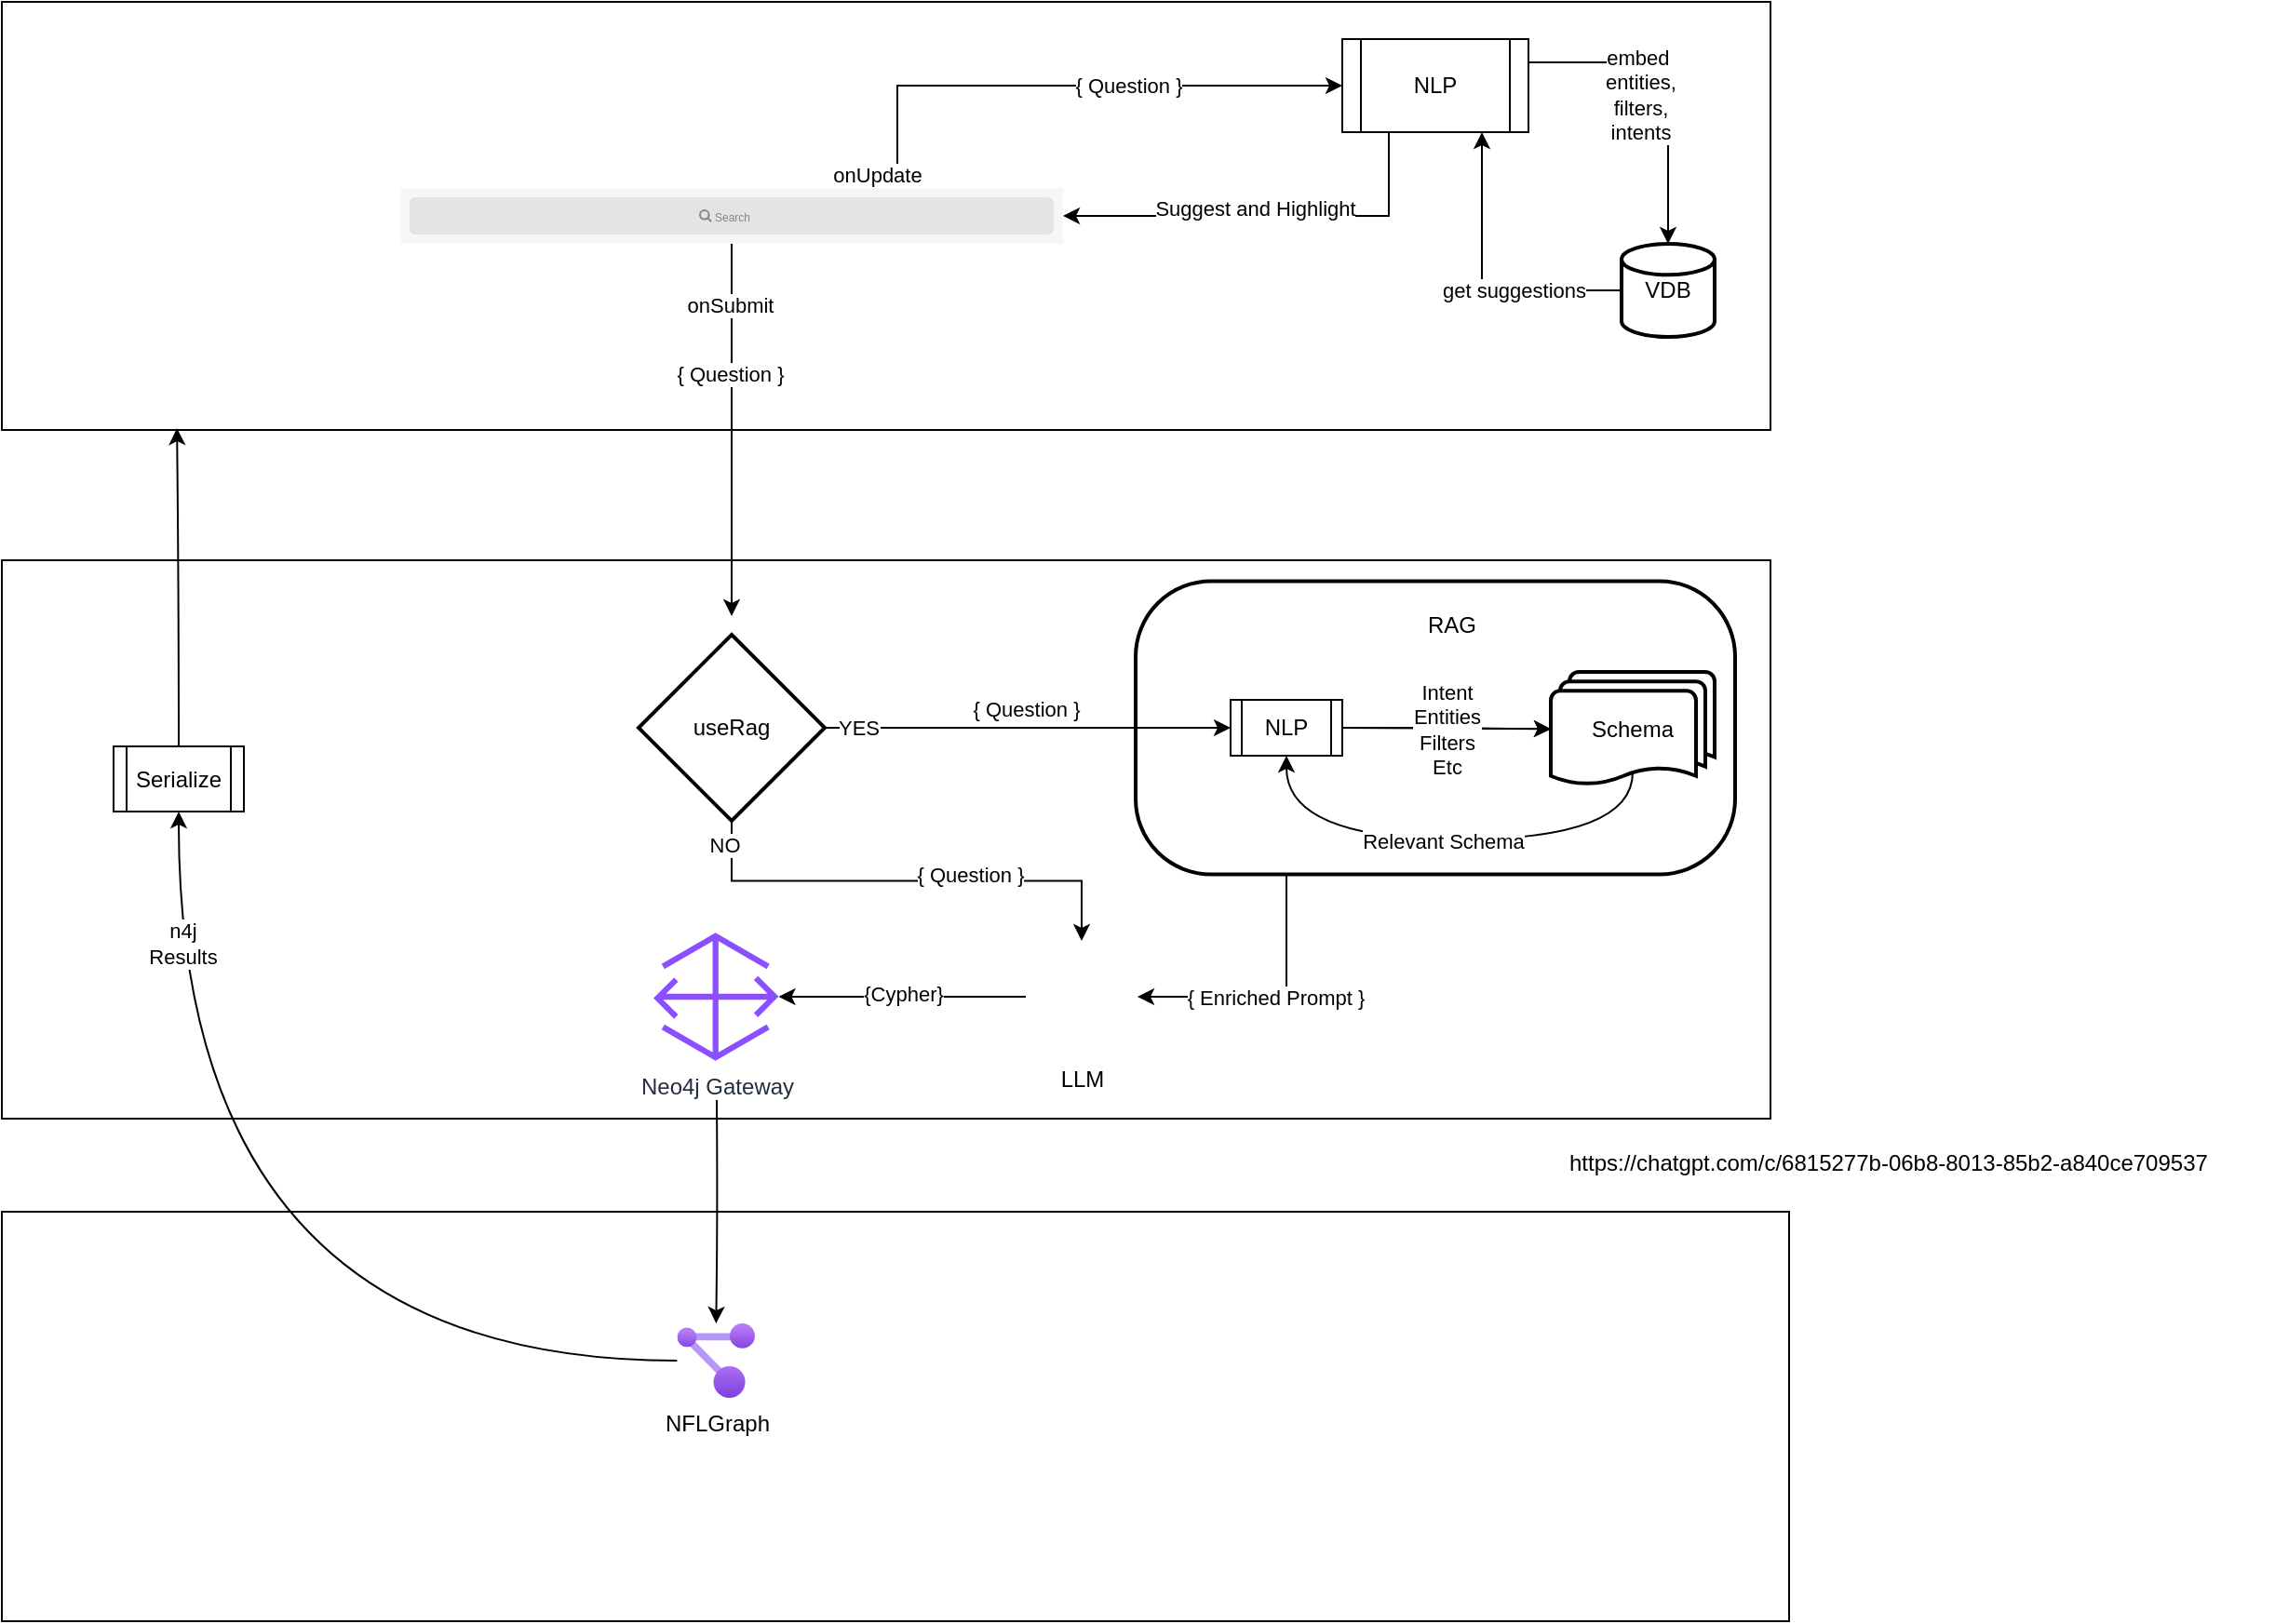 <mxfile version="24.7.7">
  <diagram name="Page-1" id="0RhbtU0nEBAmv8wr0rxq">
    <mxGraphModel dx="2493" dy="985" grid="1" gridSize="10" guides="1" tooltips="1" connect="1" arrows="1" fold="1" page="1" pageScale="1" pageWidth="850" pageHeight="1100" math="0" shadow="0">
      <root>
        <mxCell id="0" />
        <mxCell id="1" parent="0" />
        <mxCell id="lYWV6Mn_xeqbXDkd3jMC-102" value="" style="rounded=0;whiteSpace=wrap;html=1;" vertex="1" parent="1">
          <mxGeometry x="-170" y="690" width="960" height="220" as="geometry" />
        </mxCell>
        <mxCell id="lYWV6Mn_xeqbXDkd3jMC-16" value="" style="rounded=0;whiteSpace=wrap;html=1;" vertex="1" parent="1">
          <mxGeometry x="-170" y="40" width="950" height="230" as="geometry" />
        </mxCell>
        <mxCell id="lYWV6Mn_xeqbXDkd3jMC-17" value="&lt;div&gt;&lt;br&gt;&lt;/div&gt;&lt;div&gt;&lt;br&gt;&lt;/div&gt;" style="rounded=0;whiteSpace=wrap;html=1;" vertex="1" parent="1">
          <mxGeometry x="-170" y="340" width="950" height="300" as="geometry" />
        </mxCell>
        <mxCell id="lYWV6Mn_xeqbXDkd3jMC-19" style="edgeStyle=orthogonalEdgeStyle;rounded=0;orthogonalLoop=1;jettySize=auto;html=1;exitX=0.5;exitY=1;exitDx=0;exitDy=0;" edge="1" parent="1" source="lYWV6Mn_xeqbXDkd3jMC-91">
          <mxGeometry relative="1" as="geometry">
            <mxPoint x="-0.352" y="241" as="sourcePoint" />
            <mxPoint x="222" y="370" as="targetPoint" />
          </mxGeometry>
        </mxCell>
        <mxCell id="lYWV6Mn_xeqbXDkd3jMC-111" value="{ Question }" style="edgeLabel;html=1;align=center;verticalAlign=middle;resizable=0;points=[];" vertex="1" connectable="0" parent="lYWV6Mn_xeqbXDkd3jMC-19">
          <mxGeometry x="-0.484" y="-1" relative="1" as="geometry">
            <mxPoint y="18" as="offset" />
          </mxGeometry>
        </mxCell>
        <mxCell id="lYWV6Mn_xeqbXDkd3jMC-154" value="onSubmit" style="edgeLabel;html=1;align=center;verticalAlign=middle;resizable=0;points=[];" vertex="1" connectable="0" parent="lYWV6Mn_xeqbXDkd3jMC-19">
          <mxGeometry x="-0.801" y="-1" relative="1" as="geometry">
            <mxPoint y="13" as="offset" />
          </mxGeometry>
        </mxCell>
        <mxCell id="lYWV6Mn_xeqbXDkd3jMC-217" style="edgeStyle=orthogonalEdgeStyle;curved=1;rounded=0;orthogonalLoop=1;jettySize=auto;html=1;" edge="1" parent="1" source="lYWV6Mn_xeqbXDkd3jMC-69" target="lYWV6Mn_xeqbXDkd3jMC-94">
          <mxGeometry relative="1" as="geometry" />
        </mxCell>
        <mxCell id="lYWV6Mn_xeqbXDkd3jMC-218" value="n4j&lt;div&gt;Results&lt;/div&gt;" style="edgeLabel;html=1;align=center;verticalAlign=middle;resizable=0;points=[];" vertex="1" connectable="0" parent="lYWV6Mn_xeqbXDkd3jMC-217">
          <mxGeometry x="0.747" y="-1" relative="1" as="geometry">
            <mxPoint x="1" as="offset" />
          </mxGeometry>
        </mxCell>
        <mxCell id="lYWV6Mn_xeqbXDkd3jMC-69" value="NFLGraph" style="image;aspect=fixed;html=1;points=[];align=center;fontSize=12;image=img/lib/azure2/management_governance/Resource_Graph_Explorer.svg;" vertex="1" parent="1">
          <mxGeometry x="192.67" y="750" width="41.88" height="40" as="geometry" />
        </mxCell>
        <mxCell id="lYWV6Mn_xeqbXDkd3jMC-223" style="edgeStyle=orthogonalEdgeStyle;curved=1;rounded=0;orthogonalLoop=1;jettySize=auto;html=1;exitX=0.5;exitY=0;exitDx=0;exitDy=0;entryX=0.099;entryY=0.996;entryDx=0;entryDy=0;entryPerimeter=0;" edge="1" parent="1" source="lYWV6Mn_xeqbXDkd3jMC-94" target="lYWV6Mn_xeqbXDkd3jMC-16">
          <mxGeometry relative="1" as="geometry" />
        </mxCell>
        <mxCell id="lYWV6Mn_xeqbXDkd3jMC-94" value="Serialize" style="shape=process;whiteSpace=wrap;html=1;backgroundOutline=1;" vertex="1" parent="1">
          <mxGeometry x="-110" y="440" width="70" height="35" as="geometry" />
        </mxCell>
        <mxCell id="lYWV6Mn_xeqbXDkd3jMC-152" style="edgeStyle=orthogonalEdgeStyle;rounded=0;orthogonalLoop=1;jettySize=auto;html=1;exitX=0.75;exitY=0;exitDx=0;exitDy=0;entryX=0;entryY=0.5;entryDx=0;entryDy=0;" edge="1" parent="1" source="lYWV6Mn_xeqbXDkd3jMC-91" target="lYWV6Mn_xeqbXDkd3jMC-134">
          <mxGeometry relative="1" as="geometry">
            <mxPoint x="510" y="162.5" as="sourcePoint" />
          </mxGeometry>
        </mxCell>
        <mxCell id="lYWV6Mn_xeqbXDkd3jMC-157" value="{ Question }" style="edgeLabel;html=1;align=center;verticalAlign=middle;resizable=0;points=[];" vertex="1" connectable="0" parent="lYWV6Mn_xeqbXDkd3jMC-152">
          <mxGeometry x="0.036" y="-2" relative="1" as="geometry">
            <mxPoint x="26" y="-2" as="offset" />
          </mxGeometry>
        </mxCell>
        <mxCell id="lYWV6Mn_xeqbXDkd3jMC-197" value="onUpdate" style="edgeLabel;html=1;align=center;verticalAlign=middle;resizable=0;points=[];" vertex="1" connectable="0" parent="lYWV6Mn_xeqbXDkd3jMC-152">
          <mxGeometry x="-0.878" y="-25" relative="1" as="geometry">
            <mxPoint x="-36" y="11" as="offset" />
          </mxGeometry>
        </mxCell>
        <mxCell id="lYWV6Mn_xeqbXDkd3jMC-91" value="" style="shape=rect;fillColor=#F6F6F6;strokeColor=none;" vertex="1" parent="1">
          <mxGeometry x="44" y="140" width="356" height="30" as="geometry" />
        </mxCell>
        <mxCell id="lYWV6Mn_xeqbXDkd3jMC-92" value="" style="html=1;strokeWidth=1;shadow=0;dashed=0;shape=mxgraph.ios7ui.marginRect;rx=3;ry=3;rectMargin=5;fillColor=#E4E4E4;strokeColor=none;" vertex="1" parent="lYWV6Mn_xeqbXDkd3jMC-91">
          <mxGeometry width="356" height="30" as="geometry" />
        </mxCell>
        <mxCell id="lYWV6Mn_xeqbXDkd3jMC-93" value="Search" style="shape=mxgraph.ios7.icons.looking_glass;strokeColor=#878789;fillColor=none;fontColor=#878789;labelPosition=right;verticalLabelPosition=middle;align=left;verticalAlign=middle;fontSize=6;fontStyle=0;spacingTop=2;sketch=0;html=1;" vertex="1" parent="lYWV6Mn_xeqbXDkd3jMC-91">
          <mxGeometry x="0.5" y="0.5" width="6" height="6" relative="1" as="geometry">
            <mxPoint x="-17" y="-3" as="offset" />
          </mxGeometry>
        </mxCell>
        <mxCell id="lYWV6Mn_xeqbXDkd3jMC-192" style="edgeStyle=orthogonalEdgeStyle;rounded=0;orthogonalLoop=1;jettySize=auto;html=1;exitX=0;exitY=0.5;exitDx=0;exitDy=0;exitPerimeter=0;entryX=0.75;entryY=1;entryDx=0;entryDy=0;" edge="1" parent="1" source="lYWV6Mn_xeqbXDkd3jMC-114" target="lYWV6Mn_xeqbXDkd3jMC-134">
          <mxGeometry relative="1" as="geometry" />
        </mxCell>
        <mxCell id="lYWV6Mn_xeqbXDkd3jMC-196" value="get suggestions" style="edgeLabel;html=1;align=center;verticalAlign=middle;resizable=0;points=[];" vertex="1" connectable="0" parent="lYWV6Mn_xeqbXDkd3jMC-192">
          <mxGeometry x="0.261" y="-19" relative="1" as="geometry">
            <mxPoint x="-2" y="26" as="offset" />
          </mxGeometry>
        </mxCell>
        <mxCell id="lYWV6Mn_xeqbXDkd3jMC-114" value="VDB" style="strokeWidth=2;html=1;shape=mxgraph.flowchart.database;whiteSpace=wrap;" vertex="1" parent="1">
          <mxGeometry x="700" y="170" width="50" height="50" as="geometry" />
        </mxCell>
        <UserObject label="https://chatgpt.com/c/6815277b-06b8-8013-85b2-a840ce709537" link="https://chatgpt.com/c/6815277b-06b8-8013-85b2-a840ce709537" id="lYWV6Mn_xeqbXDkd3jMC-132">
          <mxCell style="text;whiteSpace=wrap;html=1;" vertex="1" parent="1">
            <mxGeometry x="670" y="650" width="380" height="40" as="geometry" />
          </mxCell>
        </UserObject>
        <mxCell id="lYWV6Mn_xeqbXDkd3jMC-193" style="edgeStyle=orthogonalEdgeStyle;rounded=0;orthogonalLoop=1;jettySize=auto;html=1;exitX=0.25;exitY=1;exitDx=0;exitDy=0;entryX=1;entryY=0.5;entryDx=0;entryDy=0;" edge="1" parent="1" source="lYWV6Mn_xeqbXDkd3jMC-134" target="lYWV6Mn_xeqbXDkd3jMC-91">
          <mxGeometry relative="1" as="geometry" />
        </mxCell>
        <mxCell id="lYWV6Mn_xeqbXDkd3jMC-194" value="Suggest and Highlight" style="edgeLabel;html=1;align=center;verticalAlign=middle;resizable=0;points=[];" vertex="1" connectable="0" parent="lYWV6Mn_xeqbXDkd3jMC-193">
          <mxGeometry x="0.07" y="-4" relative="1" as="geometry">
            <mxPoint as="offset" />
          </mxGeometry>
        </mxCell>
        <mxCell id="lYWV6Mn_xeqbXDkd3jMC-134" value="NLP" style="shape=process;whiteSpace=wrap;html=1;backgroundOutline=1;" vertex="1" parent="1">
          <mxGeometry x="550" y="60" width="100" height="50" as="geometry" />
        </mxCell>
        <mxCell id="lYWV6Mn_xeqbXDkd3jMC-191" style="edgeStyle=orthogonalEdgeStyle;rounded=0;orthogonalLoop=1;jettySize=auto;html=1;exitX=1;exitY=0.25;exitDx=0;exitDy=0;entryX=0.5;entryY=0;entryDx=0;entryDy=0;entryPerimeter=0;" edge="1" parent="1" source="lYWV6Mn_xeqbXDkd3jMC-134" target="lYWV6Mn_xeqbXDkd3jMC-114">
          <mxGeometry relative="1" as="geometry" />
        </mxCell>
        <mxCell id="lYWV6Mn_xeqbXDkd3jMC-195" value="embed&amp;nbsp;&lt;div&gt;entities,&lt;/div&gt;&lt;div&gt;filters,&lt;/div&gt;&lt;div&gt;intents&lt;/div&gt;" style="edgeLabel;html=1;align=center;verticalAlign=middle;resizable=0;points=[];" vertex="1" connectable="0" parent="lYWV6Mn_xeqbXDkd3jMC-191">
          <mxGeometry x="-0.297" y="-17" relative="1" as="geometry">
            <mxPoint x="-1" as="offset" />
          </mxGeometry>
        </mxCell>
        <mxCell id="lYWV6Mn_xeqbXDkd3jMC-233" style="edgeStyle=orthogonalEdgeStyle;rounded=0;orthogonalLoop=1;jettySize=auto;html=1;exitX=0.5;exitY=1;exitDx=0;exitDy=0;exitPerimeter=0;entryX=0.5;entryY=0;entryDx=0;entryDy=0;" edge="1" parent="1" source="lYWV6Mn_xeqbXDkd3jMC-200" target="lYWV6Mn_xeqbXDkd3jMC-86">
          <mxGeometry relative="1" as="geometry" />
        </mxCell>
        <mxCell id="lYWV6Mn_xeqbXDkd3jMC-236" value="NO" style="edgeLabel;html=1;align=center;verticalAlign=middle;resizable=0;points=[];" vertex="1" connectable="0" parent="lYWV6Mn_xeqbXDkd3jMC-233">
          <mxGeometry x="-0.356" y="4" relative="1" as="geometry">
            <mxPoint x="-54" y="-16" as="offset" />
          </mxGeometry>
        </mxCell>
        <mxCell id="lYWV6Mn_xeqbXDkd3jMC-200" value="useRag" style="strokeWidth=2;html=1;shape=mxgraph.flowchart.decision;whiteSpace=wrap;" vertex="1" parent="1">
          <mxGeometry x="172" y="380" width="100" height="100" as="geometry" />
        </mxCell>
        <mxCell id="lYWV6Mn_xeqbXDkd3jMC-214" style="edgeStyle=orthogonalEdgeStyle;rounded=0;orthogonalLoop=1;jettySize=auto;html=1;exitX=0.5;exitY=1;exitDx=0;exitDy=0;entryX=1;entryY=0.5;entryDx=0;entryDy=0;" edge="1" parent="1" source="lYWV6Mn_xeqbXDkd3jMC-210" target="lYWV6Mn_xeqbXDkd3jMC-86">
          <mxGeometry relative="1" as="geometry" />
        </mxCell>
        <mxCell id="lYWV6Mn_xeqbXDkd3jMC-215" value="{ Enriched Prompt }" style="edgeLabel;html=1;align=center;verticalAlign=middle;resizable=0;points=[];" vertex="1" connectable="0" parent="lYWV6Mn_xeqbXDkd3jMC-214">
          <mxGeometry x="0.419" y="-2" relative="1" as="geometry">
            <mxPoint x="13" y="2" as="offset" />
          </mxGeometry>
        </mxCell>
        <mxCell id="lYWV6Mn_xeqbXDkd3jMC-204" value="" style="rounded=1;whiteSpace=wrap;html=1;absoluteArcSize=1;arcSize=81;strokeWidth=2;" vertex="1" parent="1">
          <mxGeometry x="439" y="351.25" width="322" height="157.5" as="geometry" />
        </mxCell>
        <mxCell id="lYWV6Mn_xeqbXDkd3jMC-241" style="edgeStyle=orthogonalEdgeStyle;curved=1;rounded=0;orthogonalLoop=1;jettySize=auto;html=1;entryX=0.5;entryY=1;entryDx=0;entryDy=0;exitX=0.5;exitY=0.88;exitDx=0;exitDy=0;exitPerimeter=0;" edge="1" parent="1" source="lYWV6Mn_xeqbXDkd3jMC-198" target="lYWV6Mn_xeqbXDkd3jMC-210">
          <mxGeometry relative="1" as="geometry">
            <Array as="points">
              <mxPoint x="706" y="490" />
              <mxPoint x="520" y="490" />
            </Array>
          </mxGeometry>
        </mxCell>
        <mxCell id="lYWV6Mn_xeqbXDkd3jMC-243" value="Relevant Schema" style="edgeLabel;html=1;align=center;verticalAlign=middle;resizable=0;points=[];" vertex="1" connectable="0" parent="lYWV6Mn_xeqbXDkd3jMC-241">
          <mxGeometry x="0.044" y="1" relative="1" as="geometry">
            <mxPoint x="1" as="offset" />
          </mxGeometry>
        </mxCell>
        <mxCell id="lYWV6Mn_xeqbXDkd3jMC-198" value="Schema" style="strokeWidth=2;html=1;shape=mxgraph.flowchart.multi-document;whiteSpace=wrap;" vertex="1" parent="1">
          <mxGeometry x="662" y="400" width="88" height="61.25" as="geometry" />
        </mxCell>
        <mxCell id="lYWV6Mn_xeqbXDkd3jMC-240" value="" style="edgeStyle=orthogonalEdgeStyle;curved=1;rounded=0;orthogonalLoop=1;jettySize=auto;html=1;" edge="1" parent="1" source="lYWV6Mn_xeqbXDkd3jMC-210" target="lYWV6Mn_xeqbXDkd3jMC-198">
          <mxGeometry relative="1" as="geometry" />
        </mxCell>
        <mxCell id="lYWV6Mn_xeqbXDkd3jMC-210" value="NLP" style="shape=process;whiteSpace=wrap;html=1;backgroundOutline=1;" vertex="1" parent="1">
          <mxGeometry x="490" y="415" width="60" height="30" as="geometry" />
        </mxCell>
        <mxCell id="lYWV6Mn_xeqbXDkd3jMC-211" value="{ Question }" style="edgeLabel;html=1;align=center;verticalAlign=middle;resizable=0;points=[];" vertex="1" connectable="0" parent="1">
          <mxGeometry x="380" y="420" as="geometry" />
        </mxCell>
        <mxCell id="lYWV6Mn_xeqbXDkd3jMC-208" style="edgeStyle=orthogonalEdgeStyle;curved=1;rounded=0;orthogonalLoop=1;jettySize=auto;html=1;entryX=0;entryY=0.5;entryDx=0;entryDy=0;" edge="1" parent="1" source="lYWV6Mn_xeqbXDkd3jMC-200" target="lYWV6Mn_xeqbXDkd3jMC-210">
          <mxGeometry relative="1" as="geometry">
            <mxPoint x="448" y="430" as="targetPoint" />
          </mxGeometry>
        </mxCell>
        <mxCell id="lYWV6Mn_xeqbXDkd3jMC-209" value="YES" style="edgeLabel;html=1;align=center;verticalAlign=middle;resizable=0;points=[];" vertex="1" connectable="0" parent="lYWV6Mn_xeqbXDkd3jMC-208">
          <mxGeometry x="-0.387" y="-2" relative="1" as="geometry">
            <mxPoint x="-49" y="-2" as="offset" />
          </mxGeometry>
        </mxCell>
        <mxCell id="lYWV6Mn_xeqbXDkd3jMC-212" style="edgeStyle=orthogonalEdgeStyle;curved=1;rounded=0;orthogonalLoop=1;jettySize=auto;html=1;entryX=0;entryY=0.5;entryDx=0;entryDy=0;entryPerimeter=0;" edge="1" parent="1" source="lYWV6Mn_xeqbXDkd3jMC-210" target="lYWV6Mn_xeqbXDkd3jMC-198">
          <mxGeometry relative="1" as="geometry" />
        </mxCell>
        <mxCell id="lYWV6Mn_xeqbXDkd3jMC-213" value="Intent&lt;div&gt;Entities&lt;/div&gt;&lt;div&gt;Filters&lt;/div&gt;&lt;div&gt;Etc&lt;/div&gt;" style="edgeLabel;html=1;align=center;verticalAlign=middle;resizable=0;points=[];" vertex="1" connectable="0" parent="lYWV6Mn_xeqbXDkd3jMC-212">
          <mxGeometry x="-0.111" y="-2" relative="1" as="geometry">
            <mxPoint x="6" y="-1" as="offset" />
          </mxGeometry>
        </mxCell>
        <mxCell id="lYWV6Mn_xeqbXDkd3jMC-248" style="edgeStyle=orthogonalEdgeStyle;curved=1;rounded=0;orthogonalLoop=1;jettySize=auto;html=1;" edge="1" parent="1" source="lYWV6Mn_xeqbXDkd3jMC-86" target="lYWV6Mn_xeqbXDkd3jMC-245">
          <mxGeometry relative="1" as="geometry" />
        </mxCell>
        <mxCell id="lYWV6Mn_xeqbXDkd3jMC-249" value="{Cypher}" style="edgeLabel;html=1;align=center;verticalAlign=middle;resizable=0;points=[];" vertex="1" connectable="0" parent="lYWV6Mn_xeqbXDkd3jMC-248">
          <mxGeometry x="-0.004" y="-2" relative="1" as="geometry">
            <mxPoint as="offset" />
          </mxGeometry>
        </mxCell>
        <mxCell id="lYWV6Mn_xeqbXDkd3jMC-86" value="LLM" style="shape=image;html=1;verticalAlign=top;verticalLabelPosition=bottom;labelBackgroundColor=#ffffff;imageAspect=0;aspect=fixed;image=https://cdn4.iconfinder.com/data/icons/success-filloutline/64/brain-think-brainstorm-creative-idea-128.png" vertex="1" parent="1">
          <mxGeometry x="380" y="544.5" width="60" height="60" as="geometry" />
        </mxCell>
        <mxCell id="lYWV6Mn_xeqbXDkd3jMC-219" value="RAG" style="text;html=1;align=center;verticalAlign=middle;whiteSpace=wrap;rounded=0;" vertex="1" parent="1">
          <mxGeometry x="579" y="360" width="60" height="30" as="geometry" />
        </mxCell>
        <mxCell id="lYWV6Mn_xeqbXDkd3jMC-244" style="edgeStyle=orthogonalEdgeStyle;curved=1;rounded=0;orthogonalLoop=1;jettySize=auto;html=1;" edge="1" parent="1" target="lYWV6Mn_xeqbXDkd3jMC-69">
          <mxGeometry relative="1" as="geometry">
            <mxPoint x="214" y="630" as="sourcePoint" />
          </mxGeometry>
        </mxCell>
        <mxCell id="lYWV6Mn_xeqbXDkd3jMC-237" value="{ Question }" style="edgeLabel;html=1;align=center;verticalAlign=middle;resizable=0;points=[];" vertex="1" connectable="0" parent="1">
          <mxGeometry x="350" y="508.75" as="geometry" />
        </mxCell>
        <mxCell id="lYWV6Mn_xeqbXDkd3jMC-245" value="Neo4j Gateway" style="sketch=0;outlineConnect=0;fontColor=#232F3E;gradientColor=none;fillColor=#8C4FFF;strokeColor=none;dashed=0;verticalLabelPosition=bottom;verticalAlign=top;align=center;html=1;fontSize=12;fontStyle=0;aspect=fixed;pointerEvents=1;shape=mxgraph.aws4.gateway;" vertex="1" parent="1">
          <mxGeometry x="180" y="540" width="67.23" height="69" as="geometry" />
        </mxCell>
      </root>
    </mxGraphModel>
  </diagram>
</mxfile>
